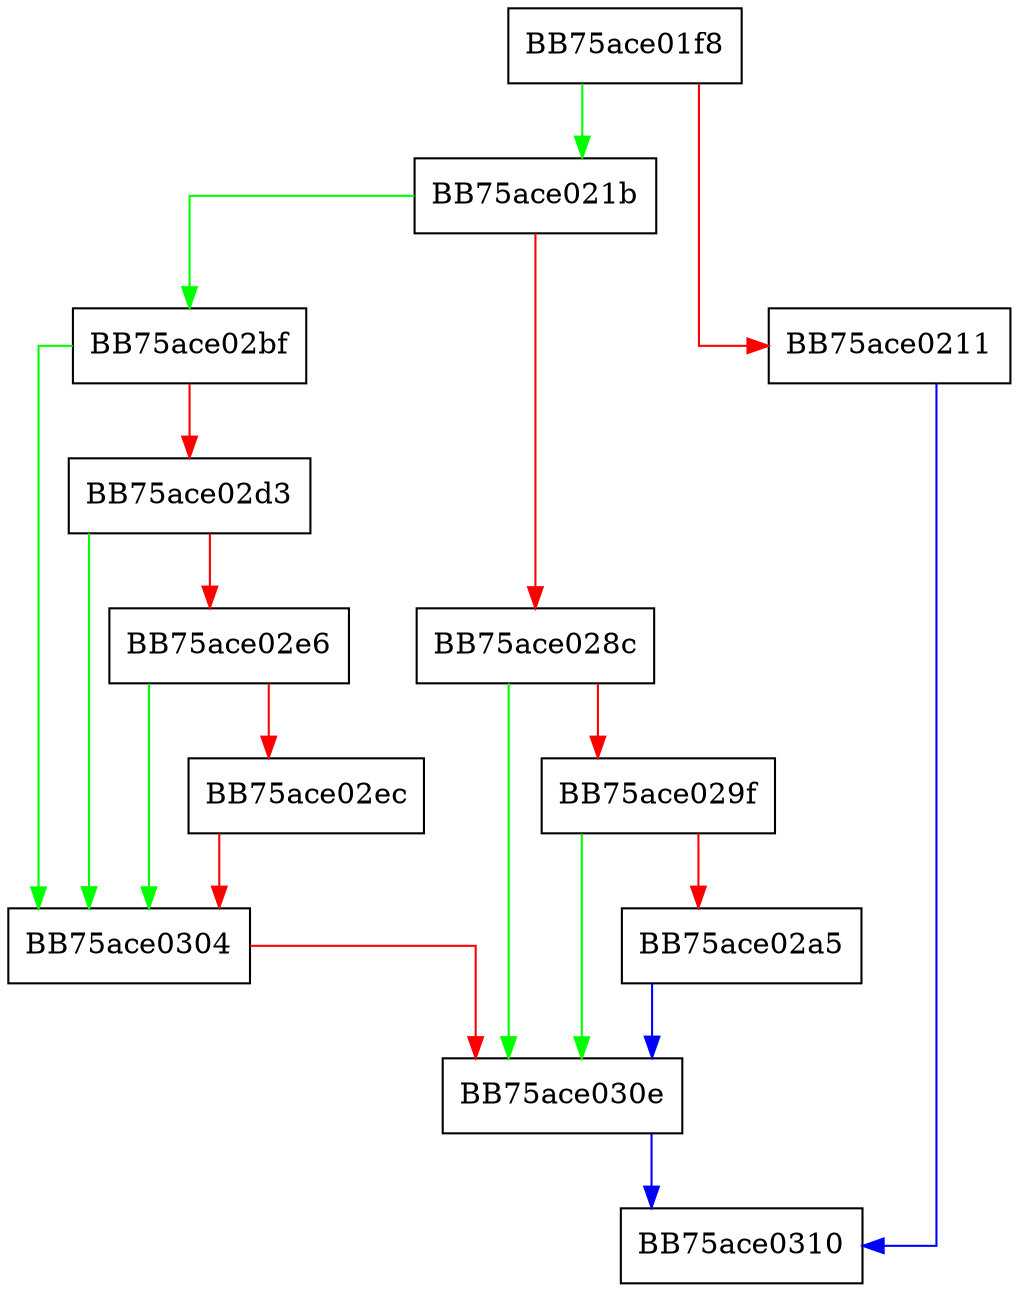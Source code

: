 digraph RegRemoveValue {
  node [shape="box"];
  graph [splines=ortho];
  BB75ace01f8 -> BB75ace021b [color="green"];
  BB75ace01f8 -> BB75ace0211 [color="red"];
  BB75ace0211 -> BB75ace0310 [color="blue"];
  BB75ace021b -> BB75ace02bf [color="green"];
  BB75ace021b -> BB75ace028c [color="red"];
  BB75ace028c -> BB75ace030e [color="green"];
  BB75ace028c -> BB75ace029f [color="red"];
  BB75ace029f -> BB75ace030e [color="green"];
  BB75ace029f -> BB75ace02a5 [color="red"];
  BB75ace02a5 -> BB75ace030e [color="blue"];
  BB75ace02bf -> BB75ace0304 [color="green"];
  BB75ace02bf -> BB75ace02d3 [color="red"];
  BB75ace02d3 -> BB75ace0304 [color="green"];
  BB75ace02d3 -> BB75ace02e6 [color="red"];
  BB75ace02e6 -> BB75ace0304 [color="green"];
  BB75ace02e6 -> BB75ace02ec [color="red"];
  BB75ace02ec -> BB75ace0304 [color="red"];
  BB75ace0304 -> BB75ace030e [color="red"];
  BB75ace030e -> BB75ace0310 [color="blue"];
}